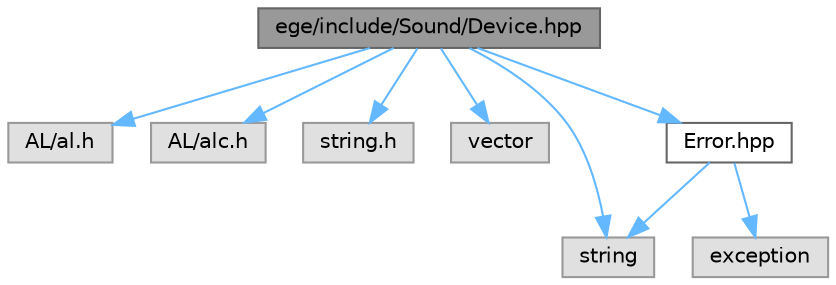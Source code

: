 digraph "ege/include/Sound/Device.hpp"
{
 // LATEX_PDF_SIZE
  bgcolor="transparent";
  edge [fontname=Helvetica,fontsize=10,labelfontname=Helvetica,labelfontsize=10];
  node [fontname=Helvetica,fontsize=10,shape=box,height=0.2,width=0.4];
  Node1 [id="Node000001",label="ege/include/Sound/Device.hpp",height=0.2,width=0.4,color="gray40", fillcolor="grey60", style="filled", fontcolor="black",tooltip=" "];
  Node1 -> Node2 [id="edge9_Node000001_Node000002",color="steelblue1",style="solid",tooltip=" "];
  Node2 [id="Node000002",label="AL/al.h",height=0.2,width=0.4,color="grey60", fillcolor="#E0E0E0", style="filled",tooltip=" "];
  Node1 -> Node3 [id="edge10_Node000001_Node000003",color="steelblue1",style="solid",tooltip=" "];
  Node3 [id="Node000003",label="AL/alc.h",height=0.2,width=0.4,color="grey60", fillcolor="#E0E0E0", style="filled",tooltip=" "];
  Node1 -> Node4 [id="edge11_Node000001_Node000004",color="steelblue1",style="solid",tooltip=" "];
  Node4 [id="Node000004",label="string.h",height=0.2,width=0.4,color="grey60", fillcolor="#E0E0E0", style="filled",tooltip=" "];
  Node1 -> Node5 [id="edge12_Node000001_Node000005",color="steelblue1",style="solid",tooltip=" "];
  Node5 [id="Node000005",label="vector",height=0.2,width=0.4,color="grey60", fillcolor="#E0E0E0", style="filled",tooltip=" "];
  Node1 -> Node6 [id="edge13_Node000001_Node000006",color="steelblue1",style="solid",tooltip=" "];
  Node6 [id="Node000006",label="string",height=0.2,width=0.4,color="grey60", fillcolor="#E0E0E0", style="filled",tooltip=" "];
  Node1 -> Node7 [id="edge14_Node000001_Node000007",color="steelblue1",style="solid",tooltip=" "];
  Node7 [id="Node000007",label="Error.hpp",height=0.2,width=0.4,color="grey40", fillcolor="white", style="filled",URL="$Error_8hpp.html",tooltip="Defines the Error class for the ETIB Game Engine."];
  Node7 -> Node8 [id="edge15_Node000007_Node000008",color="steelblue1",style="solid",tooltip=" "];
  Node8 [id="Node000008",label="exception",height=0.2,width=0.4,color="grey60", fillcolor="#E0E0E0", style="filled",tooltip=" "];
  Node7 -> Node6 [id="edge16_Node000007_Node000006",color="steelblue1",style="solid",tooltip=" "];
}

